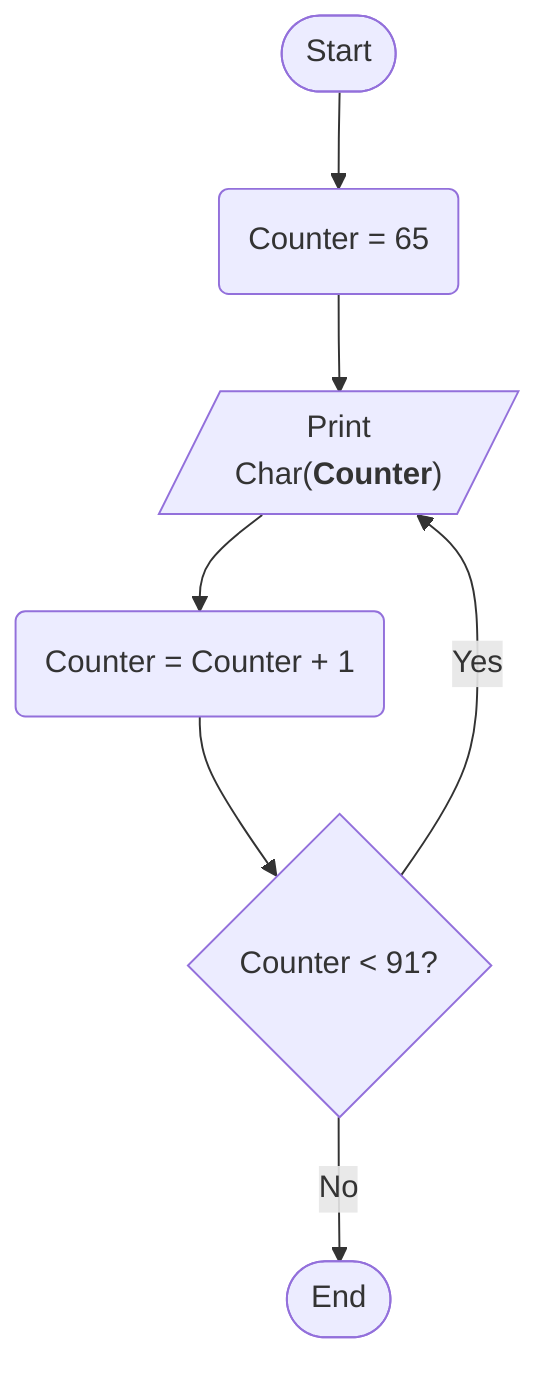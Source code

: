 %% Write a program to print all letters from A to Z
%% Steps
%% Step 1: Counter = 65
%% Step 2: If Counter < 91
%% Step 3: Print Counter as Character and Counter = Counter + 1 and go to Step 2

flowchart TD
    Start([Start])
    Counter(Counter = 65)
    IsCounterLessThan91{Counter < 91?}
    PrintCounter[/"`Print
    Char(**Counter**)`"/]
    IncreaseCounter(Counter = Counter + 1)
    End([End])
    Start --> Counter --> PrintCounter --> IncreaseCounter --> IsCounterLessThan91 -- Yes --> PrintCounter
    IsCounterLessThan91 -- No --> End
